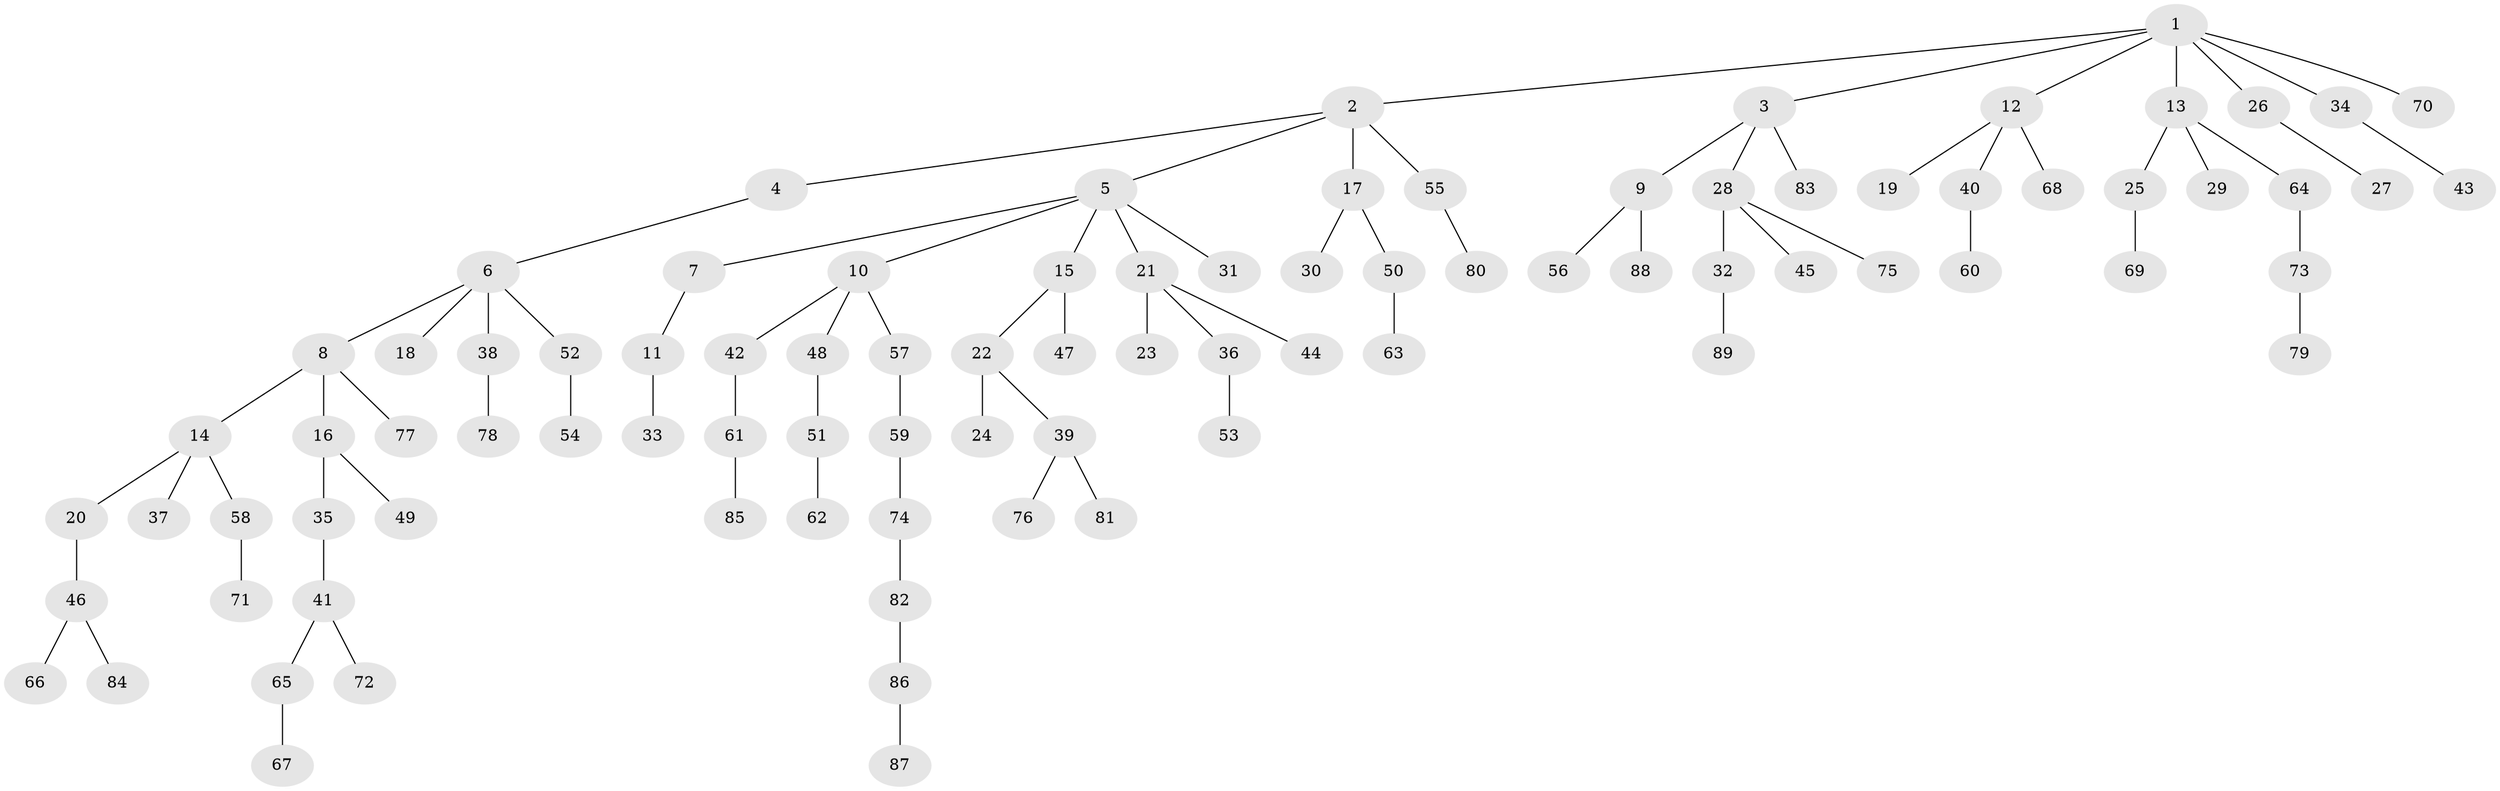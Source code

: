 // coarse degree distribution, {6: 0.01818181818181818, 9: 0.01818181818181818, 3: 0.10909090909090909, 2: 0.23636363636363636, 4: 0.09090909090909091, 1: 0.5272727272727272}
// Generated by graph-tools (version 1.1) at 2025/52/02/27/25 19:52:13]
// undirected, 89 vertices, 88 edges
graph export_dot {
graph [start="1"]
  node [color=gray90,style=filled];
  1;
  2;
  3;
  4;
  5;
  6;
  7;
  8;
  9;
  10;
  11;
  12;
  13;
  14;
  15;
  16;
  17;
  18;
  19;
  20;
  21;
  22;
  23;
  24;
  25;
  26;
  27;
  28;
  29;
  30;
  31;
  32;
  33;
  34;
  35;
  36;
  37;
  38;
  39;
  40;
  41;
  42;
  43;
  44;
  45;
  46;
  47;
  48;
  49;
  50;
  51;
  52;
  53;
  54;
  55;
  56;
  57;
  58;
  59;
  60;
  61;
  62;
  63;
  64;
  65;
  66;
  67;
  68;
  69;
  70;
  71;
  72;
  73;
  74;
  75;
  76;
  77;
  78;
  79;
  80;
  81;
  82;
  83;
  84;
  85;
  86;
  87;
  88;
  89;
  1 -- 2;
  1 -- 3;
  1 -- 12;
  1 -- 13;
  1 -- 26;
  1 -- 34;
  1 -- 70;
  2 -- 4;
  2 -- 5;
  2 -- 17;
  2 -- 55;
  3 -- 9;
  3 -- 28;
  3 -- 83;
  4 -- 6;
  5 -- 7;
  5 -- 10;
  5 -- 15;
  5 -- 21;
  5 -- 31;
  6 -- 8;
  6 -- 18;
  6 -- 38;
  6 -- 52;
  7 -- 11;
  8 -- 14;
  8 -- 16;
  8 -- 77;
  9 -- 56;
  9 -- 88;
  10 -- 42;
  10 -- 48;
  10 -- 57;
  11 -- 33;
  12 -- 19;
  12 -- 40;
  12 -- 68;
  13 -- 25;
  13 -- 29;
  13 -- 64;
  14 -- 20;
  14 -- 37;
  14 -- 58;
  15 -- 22;
  15 -- 47;
  16 -- 35;
  16 -- 49;
  17 -- 30;
  17 -- 50;
  20 -- 46;
  21 -- 23;
  21 -- 36;
  21 -- 44;
  22 -- 24;
  22 -- 39;
  25 -- 69;
  26 -- 27;
  28 -- 32;
  28 -- 45;
  28 -- 75;
  32 -- 89;
  34 -- 43;
  35 -- 41;
  36 -- 53;
  38 -- 78;
  39 -- 76;
  39 -- 81;
  40 -- 60;
  41 -- 65;
  41 -- 72;
  42 -- 61;
  46 -- 66;
  46 -- 84;
  48 -- 51;
  50 -- 63;
  51 -- 62;
  52 -- 54;
  55 -- 80;
  57 -- 59;
  58 -- 71;
  59 -- 74;
  61 -- 85;
  64 -- 73;
  65 -- 67;
  73 -- 79;
  74 -- 82;
  82 -- 86;
  86 -- 87;
}
